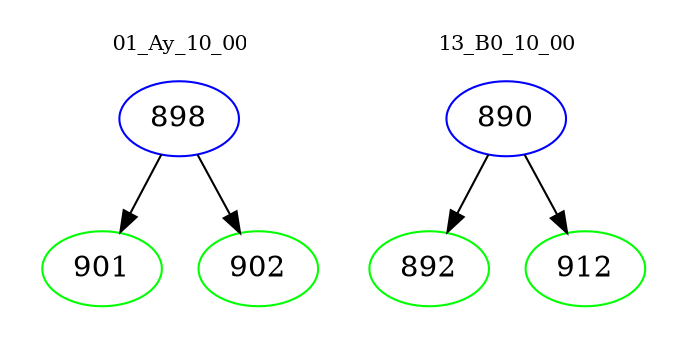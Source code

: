 digraph{
subgraph cluster_0 {
color = white
label = "01_Ay_10_00";
fontsize=10;
T0_898 [label="898", color="blue"]
T0_898 -> T0_901 [color="black"]
T0_901 [label="901", color="green"]
T0_898 -> T0_902 [color="black"]
T0_902 [label="902", color="green"]
}
subgraph cluster_1 {
color = white
label = "13_B0_10_00";
fontsize=10;
T1_890 [label="890", color="blue"]
T1_890 -> T1_892 [color="black"]
T1_892 [label="892", color="green"]
T1_890 -> T1_912 [color="black"]
T1_912 [label="912", color="green"]
}
}
